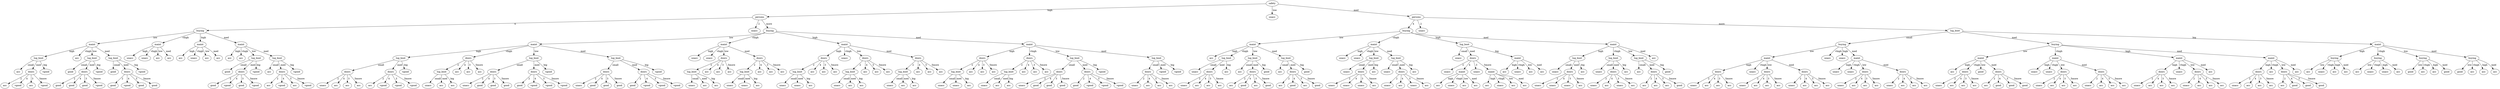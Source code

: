 digraph DecisionTree {
graph [ordering="out"];
  0 [label="safety"];
  0 -> 1 [label=" high"];
  1 [label="persons"];
  1 -> 2 [label=" 4"];
  2 [label="buying"];
  2 -> 3 [label=" low"];
  3 [label="maint"];
  3 -> 4 [label=" high"];
  4 [label="lug_boot"];
  4 -> 5 [label=" small"];
  5 [label="acc"];
  4 -> 6 [label=" med"];
  6 [label="doors"];
  6 -> 7 [label=" 2"];
  7 [label="acc"];
  6 -> 8 [label=" 4"];
  8 [label="vgood"];
  6 -> 9 [label=" 3"];
  9 [label="acc"];
  6 -> 10 [label=" 5more"];
  10 [label="vgood"];
  4 -> 11 [label=" big"];
  11 [label="vgood"];
  3 -> 12 [label=" vhigh"];
  12 [label="acc"];
  3 -> 13 [label=" low"];
  13 [label="lug_boot"];
  13 -> 14 [label=" small"];
  14 [label="good"];
  13 -> 15 [label=" med"];
  15 [label="doors"];
  15 -> 16 [label=" 2"];
  16 [label="good"];
  15 -> 17 [label=" 4"];
  17 [label="good"];
  15 -> 18 [label=" 3"];
  18 [label="good"];
  15 -> 19 [label=" 5more"];
  19 [label="vgood"];
  13 -> 20 [label=" big"];
  20 [label="vgood"];
  3 -> 21 [label=" med"];
  21 [label="lug_boot"];
  21 -> 22 [label=" small"];
  22 [label="good"];
  21 -> 23 [label=" med"];
  23 [label="doors"];
  23 -> 24 [label=" 2"];
  24 [label="good"];
  23 -> 25 [label=" 4"];
  25 [label="vgood"];
  23 -> 26 [label=" 3"];
  26 [label="good"];
  23 -> 27 [label=" 5more"];
  27 [label="good"];
  21 -> 28 [label=" big"];
  28 [label="vgood"];
  2 -> 29 [label=" vhigh"];
  29 [label="maint"];
  29 -> 30 [label=" high"];
  30 [label="unacc"];
  29 -> 31 [label=" vhigh"];
  31 [label="unacc"];
  29 -> 32 [label=" low"];
  32 [label="acc"];
  29 -> 33 [label=" med"];
  33 [label="acc"];
  2 -> 34 [label=" high"];
  34 [label="maint"];
  34 -> 35 [label=" high"];
  35 [label="acc"];
  34 -> 36 [label=" vhigh"];
  36 [label="unacc"];
  34 -> 37 [label=" low"];
  37 [label="acc"];
  34 -> 38 [label=" med"];
  38 [label="acc"];
  2 -> 39 [label=" med"];
  39 [label="maint"];
  39 -> 40 [label=" high"];
  40 [label="acc"];
  39 -> 41 [label=" vhigh"];
  41 [label="acc"];
  39 -> 42 [label=" low"];
  42 [label="lug_boot"];
  42 -> 43 [label=" small"];
  43 [label="good"];
  42 -> 44 [label=" med"];
  44 [label="doors"];
  44 -> 45 [label=" 2"];
  45 [label="good"];
  44 -> 46 [label=" 4"];
  46 [label="vgood"];
  44 -> 47 [label=" 3"];
  47 [label="good"];
  44 -> 48 [label=" 5more"];
  48 [label="vgood"];
  42 -> 49 [label=" big"];
  49 [label="vgood"];
  39 -> 50 [label=" med"];
  50 [label="lug_boot"];
  50 -> 51 [label=" small"];
  51 [label="acc"];
  50 -> 52 [label=" med"];
  52 [label="doors"];
  52 -> 53 [label=" 2"];
  53 [label="acc"];
  52 -> 54 [label=" 4"];
  54 [label="vgood"];
  52 -> 55 [label=" 3"];
  55 [label="acc"];
  52 -> 56 [label=" 5more"];
  56 [label="vgood"];
  50 -> 57 [label=" big"];
  57 [label="vgood"];
  1 -> 58 [label=" 2"];
  58 [label="unacc"];
  1 -> 59 [label=" more"];
  59 [label="buying"];
  59 -> 60 [label=" low"];
  60 [label="maint"];
  60 -> 61 [label=" high"];
  61 [label="lug_boot"];
  61 -> 62 [label=" small"];
  62 [label="doors"];
  62 -> 63 [label=" 2"];
  63 [label="unacc"];
  62 -> 64 [label=" 4"];
  64 [label="acc"];
  62 -> 65 [label=" 3"];
  65 [label="acc"];
  62 -> 66 [label=" 5more"];
  66 [label="acc"];
  61 -> 67 [label=" med"];
  67 [label="doors"];
  67 -> 68 [label=" 2"];
  68 [label="acc"];
  67 -> 69 [label=" 4"];
  69 [label="vgood"];
  67 -> 70 [label=" 3"];
  70 [label="vgood"];
  67 -> 71 [label=" 5more"];
  71 [label="vgood"];
  61 -> 72 [label=" big"];
  72 [label="vgood"];
  60 -> 73 [label=" vhigh"];
  73 [label="doors"];
  73 -> 74 [label=" 2"];
  74 [label="lug_boot"];
  74 -> 75 [label=" small"];
  75 [label="unacc"];
  74 -> 76 [label=" med"];
  76 [label="acc"];
  74 -> 77 [label=" big"];
  77 [label="acc"];
  73 -> 78 [label=" 4"];
  78 [label="acc"];
  73 -> 79 [label=" 3"];
  79 [label="acc"];
  73 -> 80 [label=" 5more"];
  80 [label="acc"];
  60 -> 81 [label=" low"];
  81 [label="lug_boot"];
  81 -> 82 [label=" small"];
  82 [label="doors"];
  82 -> 83 [label=" 2"];
  83 [label="unacc"];
  82 -> 84 [label=" 4"];
  84 [label="good"];
  82 -> 85 [label=" 3"];
  85 [label="good"];
  82 -> 86 [label=" 5more"];
  86 [label="good"];
  81 -> 87 [label=" med"];
  87 [label="doors"];
  87 -> 88 [label=" 2"];
  88 [label="good"];
  87 -> 89 [label=" 4"];
  89 [label="vgood"];
  87 -> 90 [label=" 3"];
  90 [label="vgood"];
  87 -> 91 [label=" 5more"];
  91 [label="vgood"];
  81 -> 92 [label=" big"];
  92 [label="vgood"];
  60 -> 93 [label=" med"];
  93 [label="lug_boot"];
  93 -> 94 [label=" small"];
  94 [label="doors"];
  94 -> 95 [label=" 2"];
  95 [label="unacc"];
  94 -> 96 [label=" 4"];
  96 [label="good"];
  94 -> 97 [label=" 3"];
  97 [label="good"];
  94 -> 98 [label=" 5more"];
  98 [label="good"];
  93 -> 99 [label=" med"];
  99 [label="doors"];
  99 -> 100 [label=" 2"];
  100 [label="good"];
  99 -> 101 [label=" 4"];
  101 [label="vgood"];
  99 -> 102 [label=" 3"];
  102 [label="vgood"];
  99 -> 103 [label=" 5more"];
  103 [label="vgood"];
  93 -> 104 [label=" big"];
  104 [label="vgood"];
  59 -> 105 [label=" vhigh"];
  105 [label="maint"];
  105 -> 106 [label=" high"];
  106 [label="unacc"];
  105 -> 107 [label=" vhigh"];
  107 [label="unacc"];
  105 -> 108 [label=" low"];
  108 [label="doors"];
  108 -> 109 [label=" 2"];
  109 [label="lug_boot"];
  109 -> 110 [label=" small"];
  110 [label="unacc"];
  109 -> 111 [label=" med"];
  111 [label="acc"];
  109 -> 112 [label=" big"];
  112 [label="acc"];
  108 -> 113 [label=" 4"];
  113 [label="acc"];
  108 -> 114 [label=" 3"];
  114 [label="acc"];
  108 -> 115 [label=" 5more"];
  115 [label="acc"];
  105 -> 116 [label=" med"];
  116 [label="doors"];
  116 -> 117 [label=" 2"];
  117 [label="lug_boot"];
  117 -> 118 [label=" small"];
  118 [label="unacc"];
  117 -> 119 [label=" med"];
  119 [label="unacc"];
  117 -> 120 [label=" big"];
  120 [label="acc"];
  116 -> 121 [label=" 4"];
  121 [label="acc"];
  116 -> 122 [label=" 3"];
  122 [label="acc"];
  116 -> 123 [label=" 5more"];
  123 [label="acc"];
  59 -> 124 [label=" high"];
  124 [label="maint"];
  124 -> 125 [label=" high"];
  125 [label="doors"];
  125 -> 126 [label=" 2"];
  126 [label="lug_boot"];
  126 -> 127 [label=" small"];
  127 [label="unacc"];
  126 -> 128 [label=" med"];
  128 [label="unacc"];
  126 -> 129 [label=" big"];
  129 [label="acc"];
  125 -> 130 [label=" 4"];
  130 [label="acc"];
  125 -> 131 [label=" 3"];
  131 [label="acc"];
  125 -> 132 [label=" 5more"];
  132 [label="acc"];
  124 -> 133 [label=" vhigh"];
  133 [label="unacc"];
  124 -> 134 [label=" low"];
  134 [label="doors"];
  134 -> 135 [label=" 2"];
  135 [label="lug_boot"];
  135 -> 136 [label=" small"];
  136 [label="unacc"];
  135 -> 137 [label=" med"];
  137 [label="acc"];
  135 -> 138 [label=" big"];
  138 [label="acc"];
  134 -> 139 [label=" 4"];
  139 [label="acc"];
  134 -> 140 [label=" 3"];
  140 [label="acc"];
  134 -> 141 [label=" 5more"];
  141 [label="acc"];
  124 -> 142 [label=" med"];
  142 [label="doors"];
  142 -> 143 [label=" 2"];
  143 [label="lug_boot"];
  143 -> 144 [label=" small"];
  144 [label="unacc"];
  143 -> 145 [label=" med"];
  145 [label="acc"];
  143 -> 146 [label=" big"];
  146 [label="acc"];
  142 -> 147 [label=" 4"];
  147 [label="acc"];
  142 -> 148 [label=" 3"];
  148 [label="acc"];
  142 -> 149 [label=" 5more"];
  149 [label="acc"];
  59 -> 150 [label=" med"];
  150 [label="maint"];
  150 -> 151 [label=" high"];
  151 [label="doors"];
  151 -> 152 [label=" 2"];
  152 [label="lug_boot"];
  152 -> 153 [label=" small"];
  153 [label="unacc"];
  152 -> 154 [label=" med"];
  154 [label="unacc"];
  152 -> 155 [label=" big"];
  155 [label="acc"];
  151 -> 156 [label=" 4"];
  156 [label="acc"];
  151 -> 157 [label=" 3"];
  157 [label="acc"];
  151 -> 158 [label=" 5more"];
  158 [label="acc"];
  150 -> 159 [label=" vhigh"];
  159 [label="doors"];
  159 -> 160 [label=" 2"];
  160 [label="lug_boot"];
  160 -> 161 [label=" small"];
  161 [label="unacc"];
  160 -> 162 [label=" med"];
  162 [label="acc"];
  160 -> 163 [label=" big"];
  163 [label="acc"];
  159 -> 164 [label=" 4"];
  164 [label="acc"];
  159 -> 165 [label=" 3"];
  165 [label="acc"];
  159 -> 166 [label=" 5more"];
  166 [label="acc"];
  150 -> 167 [label=" low"];
  167 [label="lug_boot"];
  167 -> 168 [label=" small"];
  168 [label="doors"];
  168 -> 169 [label=" 2"];
  169 [label="unacc"];
  168 -> 170 [label=" 4"];
  170 [label="good"];
  168 -> 171 [label=" 3"];
  171 [label="good"];
  168 -> 172 [label=" 5more"];
  172 [label="good"];
  167 -> 173 [label=" med"];
  173 [label="doors"];
  173 -> 174 [label=" 2"];
  174 [label="good"];
  173 -> 175 [label=" 4"];
  175 [label="vgood"];
  173 -> 176 [label=" 3"];
  176 [label="vgood"];
  173 -> 177 [label=" 5more"];
  177 [label="vgood"];
  167 -> 178 [label=" big"];
  178 [label="vgood"];
  150 -> 179 [label=" med"];
  179 [label="lug_boot"];
  179 -> 180 [label=" small"];
  180 [label="doors"];
  180 -> 181 [label=" 2"];
  181 [label="unacc"];
  180 -> 182 [label=" 4"];
  182 [label="acc"];
  180 -> 183 [label=" 3"];
  183 [label="acc"];
  180 -> 184 [label=" 5more"];
  184 [label="acc"];
  179 -> 185 [label=" med"];
  185 [label="vgood"];
  179 -> 186 [label=" big"];
  186 [label="vgood"];
  0 -> 187 [label=" low"];
  187 [label="unacc"];
  0 -> 188 [label=" med"];
  188 [label="persons"];
  188 -> 189 [label=" 4"];
  189 [label="buying"];
  189 -> 190 [label=" low"];
  190 [label="maint"];
  190 -> 191 [label=" high"];
  191 [label="acc"];
  190 -> 192 [label=" vhigh"];
  192 [label="lug_boot"];
  192 -> 193 [label=" small"];
  193 [label="unacc"];
  192 -> 194 [label=" med"];
  194 [label="doors"];
  194 -> 195 [label=" 2"];
  195 [label="unacc"];
  194 -> 196 [label=" 4"];
  196 [label="acc"];
  194 -> 197 [label=" 3"];
  197 [label="acc"];
  194 -> 198 [label=" 5more"];
  198 [label="acc"];
  192 -> 199 [label=" big"];
  199 [label="acc"];
  190 -> 200 [label=" low"];
  200 [label="lug_boot"];
  200 -> 201 [label=" small"];
  201 [label="acc"];
  200 -> 202 [label=" med"];
  202 [label="doors"];
  202 -> 203 [label=" 2"];
  203 [label="acc"];
  202 -> 204 [label=" 4"];
  204 [label="good"];
  202 -> 205 [label=" 3"];
  205 [label="acc"];
  202 -> 206 [label=" 5more"];
  206 [label="good"];
  200 -> 207 [label=" big"];
  207 [label="good"];
  190 -> 208 [label=" med"];
  208 [label="lug_boot"];
  208 -> 209 [label=" small"];
  209 [label="acc"];
  208 -> 210 [label=" med"];
  210 [label="doors"];
  210 -> 211 [label=" 2"];
  211 [label="acc"];
  210 -> 212 [label=" 4"];
  212 [label="good"];
  210 -> 213 [label=" 3"];
  213 [label="acc"];
  210 -> 214 [label=" 5more"];
  214 [label="good"];
  208 -> 215 [label=" big"];
  215 [label="good"];
  189 -> 216 [label=" vhigh"];
  216 [label="maint"];
  216 -> 217 [label=" high"];
  217 [label="unacc"];
  216 -> 218 [label=" vhigh"];
  218 [label="unacc"];
  216 -> 219 [label=" low"];
  219 [label="lug_boot"];
  219 -> 220 [label=" small"];
  220 [label="unacc"];
  219 -> 221 [label=" med"];
  221 [label="doors"];
  221 -> 222 [label=" 2"];
  222 [label="unacc"];
  221 -> 223 [label=" 4"];
  223 [label="unacc"];
  221 -> 224 [label=" 3"];
  224 [label="unacc"];
  221 -> 225 [label=" 5more"];
  225 [label="acc"];
  219 -> 226 [label=" big"];
  226 [label="acc"];
  216 -> 227 [label=" med"];
  227 [label="lug_boot"];
  227 -> 228 [label=" small"];
  228 [label="unacc"];
  227 -> 229 [label=" med"];
  229 [label="doors"];
  229 -> 230 [label=" 2"];
  230 [label="unacc"];
  229 -> 231 [label=" 4"];
  231 [label="acc"];
  229 -> 232 [label=" 3"];
  232 [label="unacc"];
  229 -> 233 [label=" 5more"];
  233 [label="acc"];
  227 -> 234 [label=" big"];
  234 [label="acc"];
  189 -> 235 [label=" high"];
  235 [label="lug_boot"];
  235 -> 236 [label=" small"];
  236 [label="unacc"];
  235 -> 237 [label=" med"];
  237 [label="doors"];
  237 -> 238 [label=" 2"];
  238 [label="unacc"];
  237 -> 239 [label=" 4"];
  239 [label="maint"];
  239 -> 240 [label=" high"];
  240 [label="acc"];
  239 -> 241 [label=" vhigh"];
  241 [label="unacc"];
  239 -> 242 [label=" low"];
  242 [label="acc"];
  239 -> 243 [label=" med"];
  243 [label="acc"];
  237 -> 244 [label=" 3"];
  244 [label="unacc"];
  237 -> 245 [label=" 5more"];
  245 [label="maint"];
  245 -> 246 [label=" high"];
  246 [label="acc"];
  245 -> 247 [label=" vhigh"];
  247 [label="unacc"];
  245 -> 248 [label=" low"];
  248 [label="acc"];
  245 -> 249 [label=" med"];
  249 [label="acc"];
  235 -> 250 [label=" big"];
  250 [label="maint"];
  250 -> 251 [label=" high"];
  251 [label="acc"];
  250 -> 252 [label=" vhigh"];
  252 [label="unacc"];
  250 -> 253 [label=" low"];
  253 [label="acc"];
  250 -> 254 [label=" med"];
  254 [label="acc"];
  189 -> 255 [label=" med"];
  255 [label="maint"];
  255 -> 256 [label=" high"];
  256 [label="lug_boot"];
  256 -> 257 [label=" small"];
  257 [label="unacc"];
  256 -> 258 [label=" med"];
  258 [label="doors"];
  258 -> 259 [label=" 2"];
  259 [label="unacc"];
  258 -> 260 [label=" 4"];
  260 [label="unacc"];
  258 -> 261 [label=" 3"];
  261 [label="unacc"];
  258 -> 262 [label=" 5more"];
  262 [label="acc"];
  256 -> 263 [label=" big"];
  263 [label="acc"];
  255 -> 264 [label=" vhigh"];
  264 [label="lug_boot"];
  264 -> 265 [label=" small"];
  265 [label="unacc"];
  264 -> 266 [label=" med"];
  266 [label="doors"];
  266 -> 267 [label=" 2"];
  267 [label="unacc"];
  266 -> 268 [label=" 4"];
  268 [label="acc"];
  266 -> 269 [label=" 3"];
  269 [label="unacc"];
  266 -> 270 [label=" 5more"];
  270 [label="acc"];
  264 -> 271 [label=" big"];
  271 [label="acc"];
  255 -> 272 [label=" low"];
  272 [label="lug_boot"];
  272 -> 273 [label=" small"];
  273 [label="acc"];
  272 -> 274 [label=" med"];
  274 [label="doors"];
  274 -> 275 [label=" 2"];
  275 [label="acc"];
  274 -> 276 [label=" 4"];
  276 [label="acc"];
  274 -> 277 [label=" 3"];
  277 [label="acc"];
  274 -> 278 [label=" 5more"];
  278 [label="good"];
  272 -> 279 [label=" big"];
  279 [label="good"];
  255 -> 280 [label=" med"];
  280 [label="acc"];
  188 -> 281 [label=" 2"];
  281 [label="unacc"];
  188 -> 282 [label=" more"];
  282 [label="lug_boot"];
  282 -> 283 [label=" small"];
  283 [label="buying"];
  283 -> 284 [label=" low"];
  284 [label="maint"];
  284 -> 285 [label=" high"];
  285 [label="doors"];
  285 -> 286 [label=" 2"];
  286 [label="unacc"];
  285 -> 287 [label=" 4"];
  287 [label="acc"];
  285 -> 288 [label=" 3"];
  288 [label="acc"];
  285 -> 289 [label=" 5more"];
  289 [label="acc"];
  284 -> 290 [label=" vhigh"];
  290 [label="unacc"];
  284 -> 291 [label=" low"];
  291 [label="doors"];
  291 -> 292 [label=" 2"];
  292 [label="unacc"];
  291 -> 293 [label=" 4"];
  293 [label="acc"];
  291 -> 294 [label=" 3"];
  294 [label="acc"];
  291 -> 295 [label=" 5more"];
  295 [label="acc"];
  284 -> 296 [label=" med"];
  296 [label="doors"];
  296 -> 297 [label=" 2"];
  297 [label="unacc"];
  296 -> 298 [label=" 4"];
  298 [label="acc"];
  296 -> 299 [label=" 3"];
  299 [label="acc"];
  296 -> 300 [label=" 5more"];
  300 [label="acc"];
  283 -> 301 [label=" vhigh"];
  301 [label="unacc"];
  283 -> 302 [label=" high"];
  302 [label="unacc"];
  283 -> 303 [label=" med"];
  303 [label="maint"];
  303 -> 304 [label=" high"];
  304 [label="unacc"];
  303 -> 305 [label=" vhigh"];
  305 [label="unacc"];
  303 -> 306 [label=" low"];
  306 [label="doors"];
  306 -> 307 [label=" 2"];
  307 [label="unacc"];
  306 -> 308 [label=" 4"];
  308 [label="acc"];
  306 -> 309 [label=" 3"];
  309 [label="acc"];
  306 -> 310 [label=" 5more"];
  310 [label="acc"];
  303 -> 311 [label=" med"];
  311 [label="doors"];
  311 -> 312 [label=" 2"];
  312 [label="unacc"];
  311 -> 313 [label=" 4"];
  313 [label="acc"];
  311 -> 314 [label=" 3"];
  314 [label="acc"];
  311 -> 315 [label=" 5more"];
  315 [label="acc"];
  282 -> 316 [label=" med"];
  316 [label="buying"];
  316 -> 317 [label=" low"];
  317 [label="maint"];
  317 -> 318 [label=" high"];
  318 [label="acc"];
  317 -> 319 [label=" vhigh"];
  319 [label="doors"];
  319 -> 320 [label=" 2"];
  320 [label="unacc"];
  319 -> 321 [label=" 4"];
  321 [label="acc"];
  319 -> 322 [label=" 3"];
  322 [label="acc"];
  319 -> 323 [label=" 5more"];
  323 [label="acc"];
  317 -> 324 [label=" low"];
  324 [label="good"];
  317 -> 325 [label=" med"];
  325 [label="doors"];
  325 -> 326 [label=" 2"];
  326 [label="acc"];
  325 -> 327 [label=" 4"];
  327 [label="good"];
  325 -> 328 [label=" 3"];
  328 [label="good"];
  325 -> 329 [label=" 5more"];
  329 [label="good"];
  316 -> 330 [label=" vhigh"];
  330 [label="maint"];
  330 -> 331 [label=" high"];
  331 [label="unacc"];
  330 -> 332 [label=" vhigh"];
  332 [label="unacc"];
  330 -> 333 [label=" low"];
  333 [label="doors"];
  333 -> 334 [label=" 2"];
  334 [label="unacc"];
  333 -> 335 [label=" 4"];
  335 [label="acc"];
  333 -> 336 [label=" 3"];
  336 [label="acc"];
  333 -> 337 [label=" 5more"];
  337 [label="acc"];
  330 -> 338 [label=" med"];
  338 [label="doors"];
  338 -> 339 [label=" 2"];
  339 [label="unacc"];
  338 -> 340 [label=" 4"];
  340 [label="acc"];
  338 -> 341 [label=" 3"];
  341 [label="acc"];
  338 -> 342 [label=" 5more"];
  342 [label="acc"];
  316 -> 343 [label=" high"];
  343 [label="maint"];
  343 -> 344 [label=" high"];
  344 [label="doors"];
  344 -> 345 [label=" 2"];
  345 [label="unacc"];
  344 -> 346 [label=" 4"];
  346 [label="acc"];
  344 -> 347 [label=" 3"];
  347 [label="acc"];
  344 -> 348 [label=" 5more"];
  348 [label="acc"];
  343 -> 349 [label=" vhigh"];
  349 [label="unacc"];
  343 -> 350 [label=" low"];
  350 [label="doors"];
  350 -> 351 [label=" 2"];
  351 [label="unacc"];
  350 -> 352 [label=" 4"];
  352 [label="acc"];
  350 -> 353 [label=" 3"];
  353 [label="acc"];
  350 -> 354 [label=" 5more"];
  354 [label="acc"];
  343 -> 355 [label=" med"];
  355 [label="acc"];
  316 -> 356 [label=" med"];
  356 [label="maint"];
  356 -> 357 [label=" high"];
  357 [label="doors"];
  357 -> 358 [label=" 2"];
  358 [label="unacc"];
  357 -> 359 [label=" 4"];
  359 [label="acc"];
  357 -> 360 [label=" 3"];
  360 [label="acc"];
  357 -> 361 [label=" 5more"];
  361 [label="acc"];
  356 -> 362 [label=" vhigh"];
  362 [label="acc"];
  356 -> 363 [label=" low"];
  363 [label="doors"];
  363 -> 364 [label=" 2"];
  364 [label="acc"];
  363 -> 365 [label=" 4"];
  365 [label="good"];
  363 -> 366 [label=" 3"];
  366 [label="good"];
  363 -> 367 [label=" 5more"];
  367 [label="good"];
  356 -> 368 [label=" med"];
  368 [label="acc"];
  282 -> 369 [label=" big"];
  369 [label="maint"];
  369 -> 370 [label=" high"];
  370 [label="buying"];
  370 -> 371 [label=" low"];
  371 [label="acc"];
  370 -> 372 [label=" vhigh"];
  372 [label="unacc"];
  370 -> 373 [label=" high"];
  373 [label="acc"];
  370 -> 374 [label=" med"];
  374 [label="acc"];
  369 -> 375 [label=" vhigh"];
  375 [label="buying"];
  375 -> 376 [label=" low"];
  376 [label="acc"];
  375 -> 377 [label=" vhigh"];
  377 [label="unacc"];
  375 -> 378 [label=" high"];
  378 [label="unacc"];
  375 -> 379 [label=" med"];
  379 [label="acc"];
  369 -> 380 [label=" low"];
  380 [label="buying"];
  380 -> 381 [label=" low"];
  381 [label="good"];
  380 -> 382 [label=" vhigh"];
  382 [label="acc"];
  380 -> 383 [label=" high"];
  383 [label="acc"];
  380 -> 384 [label=" med"];
  384 [label="good"];
  369 -> 385 [label=" med"];
  385 [label="buying"];
  385 -> 386 [label=" low"];
  386 [label="good"];
  385 -> 387 [label=" vhigh"];
  387 [label="acc"];
  385 -> 388 [label=" high"];
  388 [label="acc"];
  385 -> 389 [label=" med"];
  389 [label="acc"];
}
